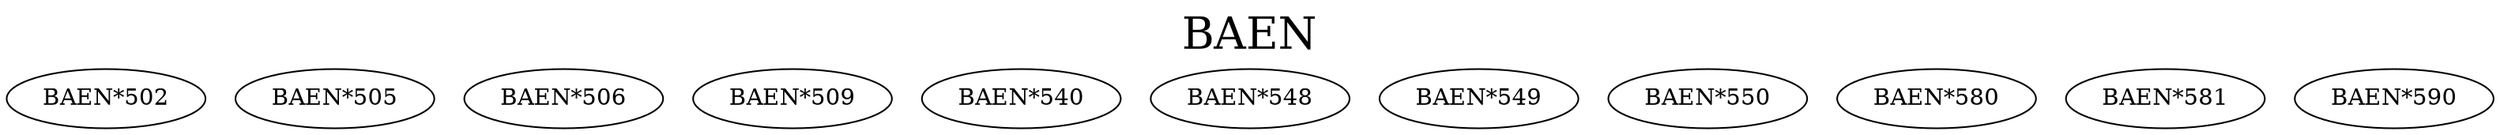digraph BAEN {
labelloc = "t";
label = "BAEN"
fontsize = 27;
"BAEN*502"
"BAEN*505"
"BAEN*506"
"BAEN*509"
"BAEN*540"
"BAEN*548"
"BAEN*549"
"BAEN*550"
"BAEN*580"
"BAEN*581"
"BAEN*590"
}

